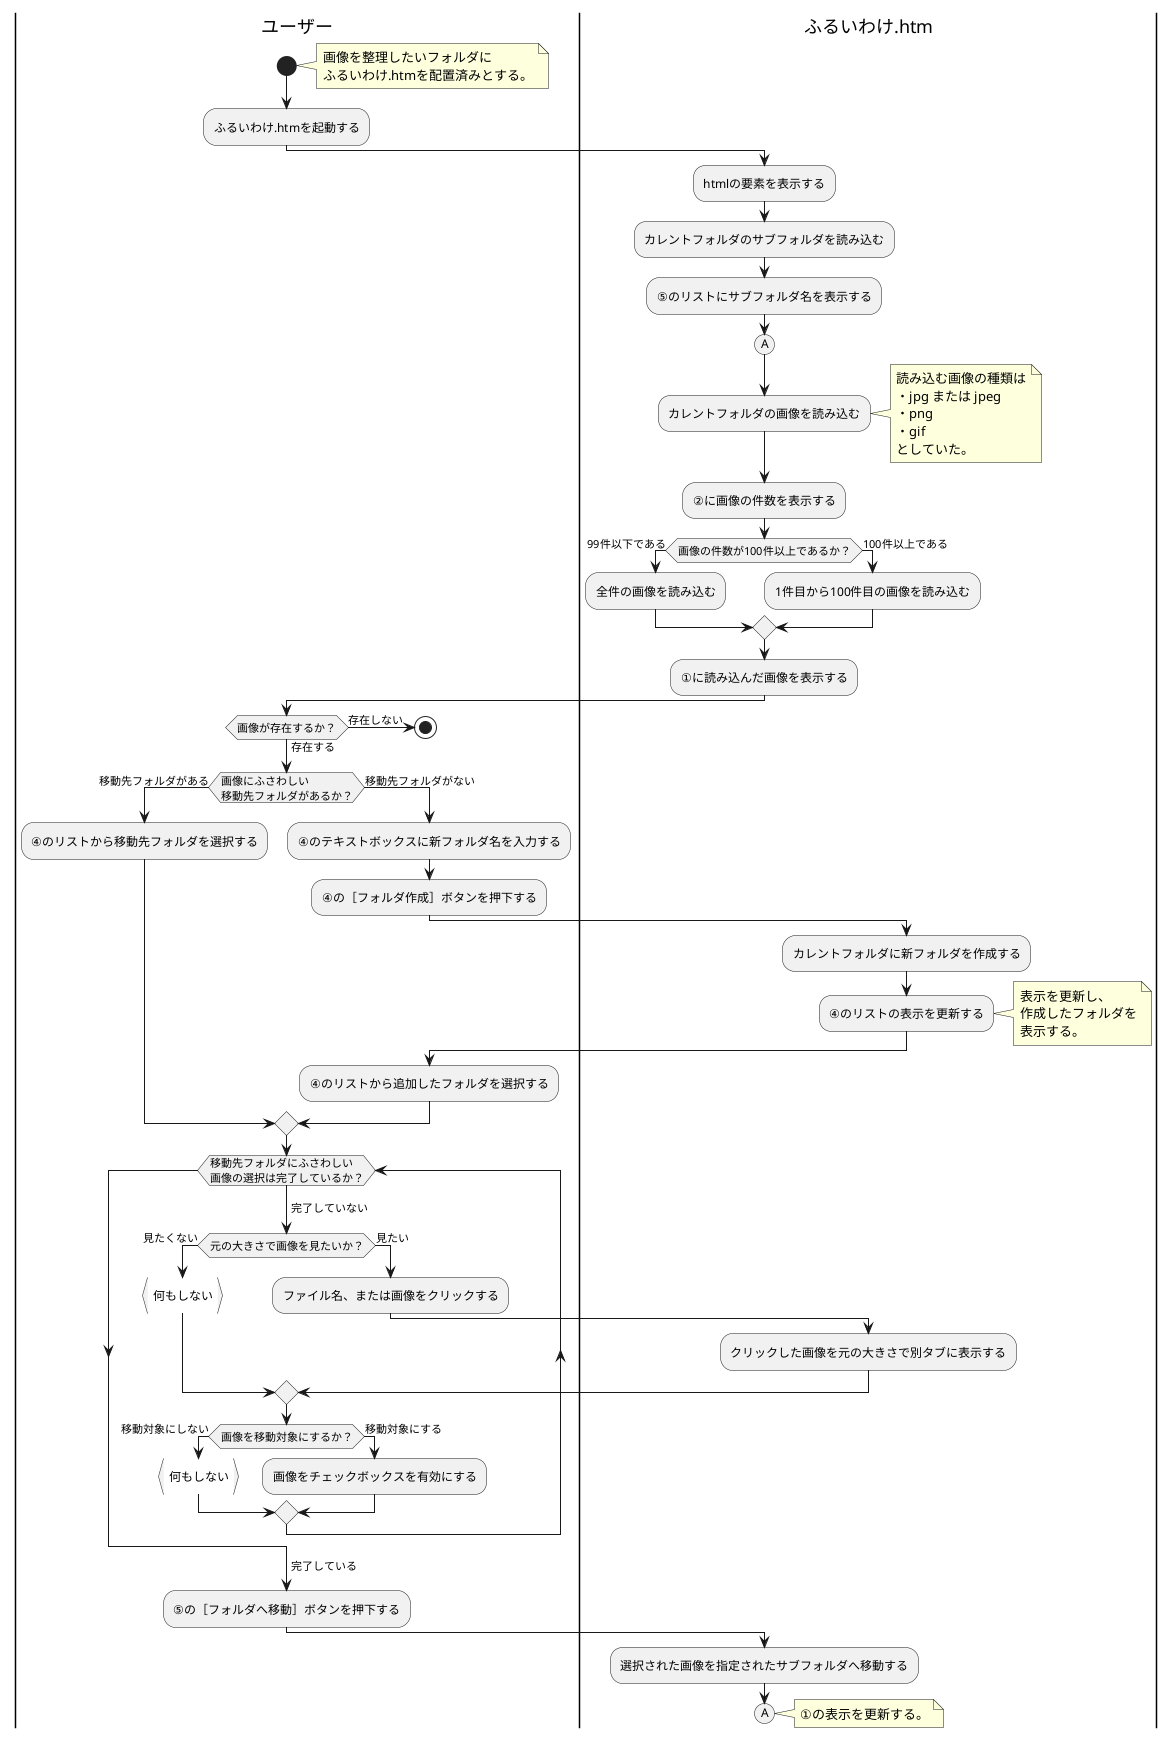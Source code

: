 @startuml !0
|ユーザー|
|ふるいわけ.htm|

|ユーザー|
start
note right
  画像を整理したいフォルダに
  ふるいわけ.htmを配置済みとする。
end note
:ふるいわけ.htmを起動する;

|ふるいわけ.htm|
:htmlの要素を表示する;
:カレントフォルダのサブフォルダを読み込む;
:⑤のリストにサブフォルダ名を表示する;
(A)
:カレントフォルダの画像を読み込む;
note right
  読み込む画像の種類は
  ・jpg または jpeg
  ・png
  ・gif
  としていた。
end note
:②に画像の件数を表示する;
if (画像の件数が100件以上であるか？) then (99件以下である)
  :全件の画像を読み込む;
else (100件以上である)
  :1件目から100件目の画像を読み込む;
endif
:①に読み込んだ画像を表示する;

|ユーザー|
if (画像が存在するか？) then (存在しない)
  stop
else (存在する)

endif

if (画像にふさわしい\n移動先フォルダがあるか？) then (移動先フォルダがある)
  :④のリストから移動先フォルダを選択する;
else (移動先フォルダがない)
  :④のテキストボックスに新フォルダ名を入力する;
  :④の［フォルダ作成］ボタンを押下する;
  |ふるいわけ.htm|
  :カレントフォルダに新フォルダを作成する;
  :④のリストの表示を更新する;
  note right
    表示を更新し、
    作成したフォルダを
    表示する。
  end note
  |ユーザー|
  :④のリストから追加したフォルダを選択する;
endif

while (移動先フォルダにふさわしい\n画像の選択は完了しているか？) is (\n完了していない)
  if (元の大きさで画像を見たいか？) then (見たくない)
    :何もしない}
  else (見たい)
    :ファイル名、または画像をクリックする;
    |ふるいわけ.htm|
      :クリックした画像を元の大きさで別タブに表示する;
    |ユーザー|
  endif
  if (画像を移動対象にするか？) then (移動対象にしない)
    :何もしない}
  else (移動対象にする)
    :画像をチェックボックスを有効にする;
  endif
endwhile 
->完了している;
:⑤の［フォルダへ移動］ボタンを押下する;
|ふるいわけ.htm|
:選択された画像を指定されたサブフォルダへ移動する;
(A)
note right
  ①の表示を更新する。
end note
detach
@enduml